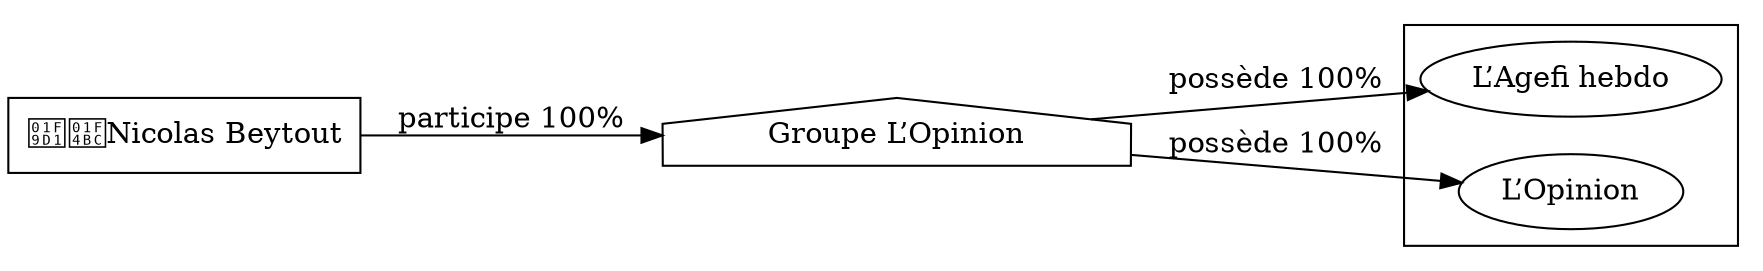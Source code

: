 digraph {
  rankdir=LR;
  subgraph roots {
    
      "nicolas-beytout-55"[label="🧑‍💼Nicolas Beytout" shape=box]
    
  }

  
    "groupe-l-opinion-325"[label="Groupe L’Opinion" shape=house]
  

  subgraph clusterLeaves {
    
      "l-agefi-hebdo-101"[label="L’Agefi hebdo"]
    
      "l-opinion-8"[label="L’Opinion"]
    
  }

  
    "nicolas-beytout-55" -> "groupe-l-opinion-325" [
      label="participe 100%"
    ]
  
    "groupe-l-opinion-325" -> "l-agefi-hebdo-101" [
      label="possède 100%"
    ]
  
    "groupe-l-opinion-325" -> "l-opinion-8" [
      label="possède 100%"
    ]
  
}
